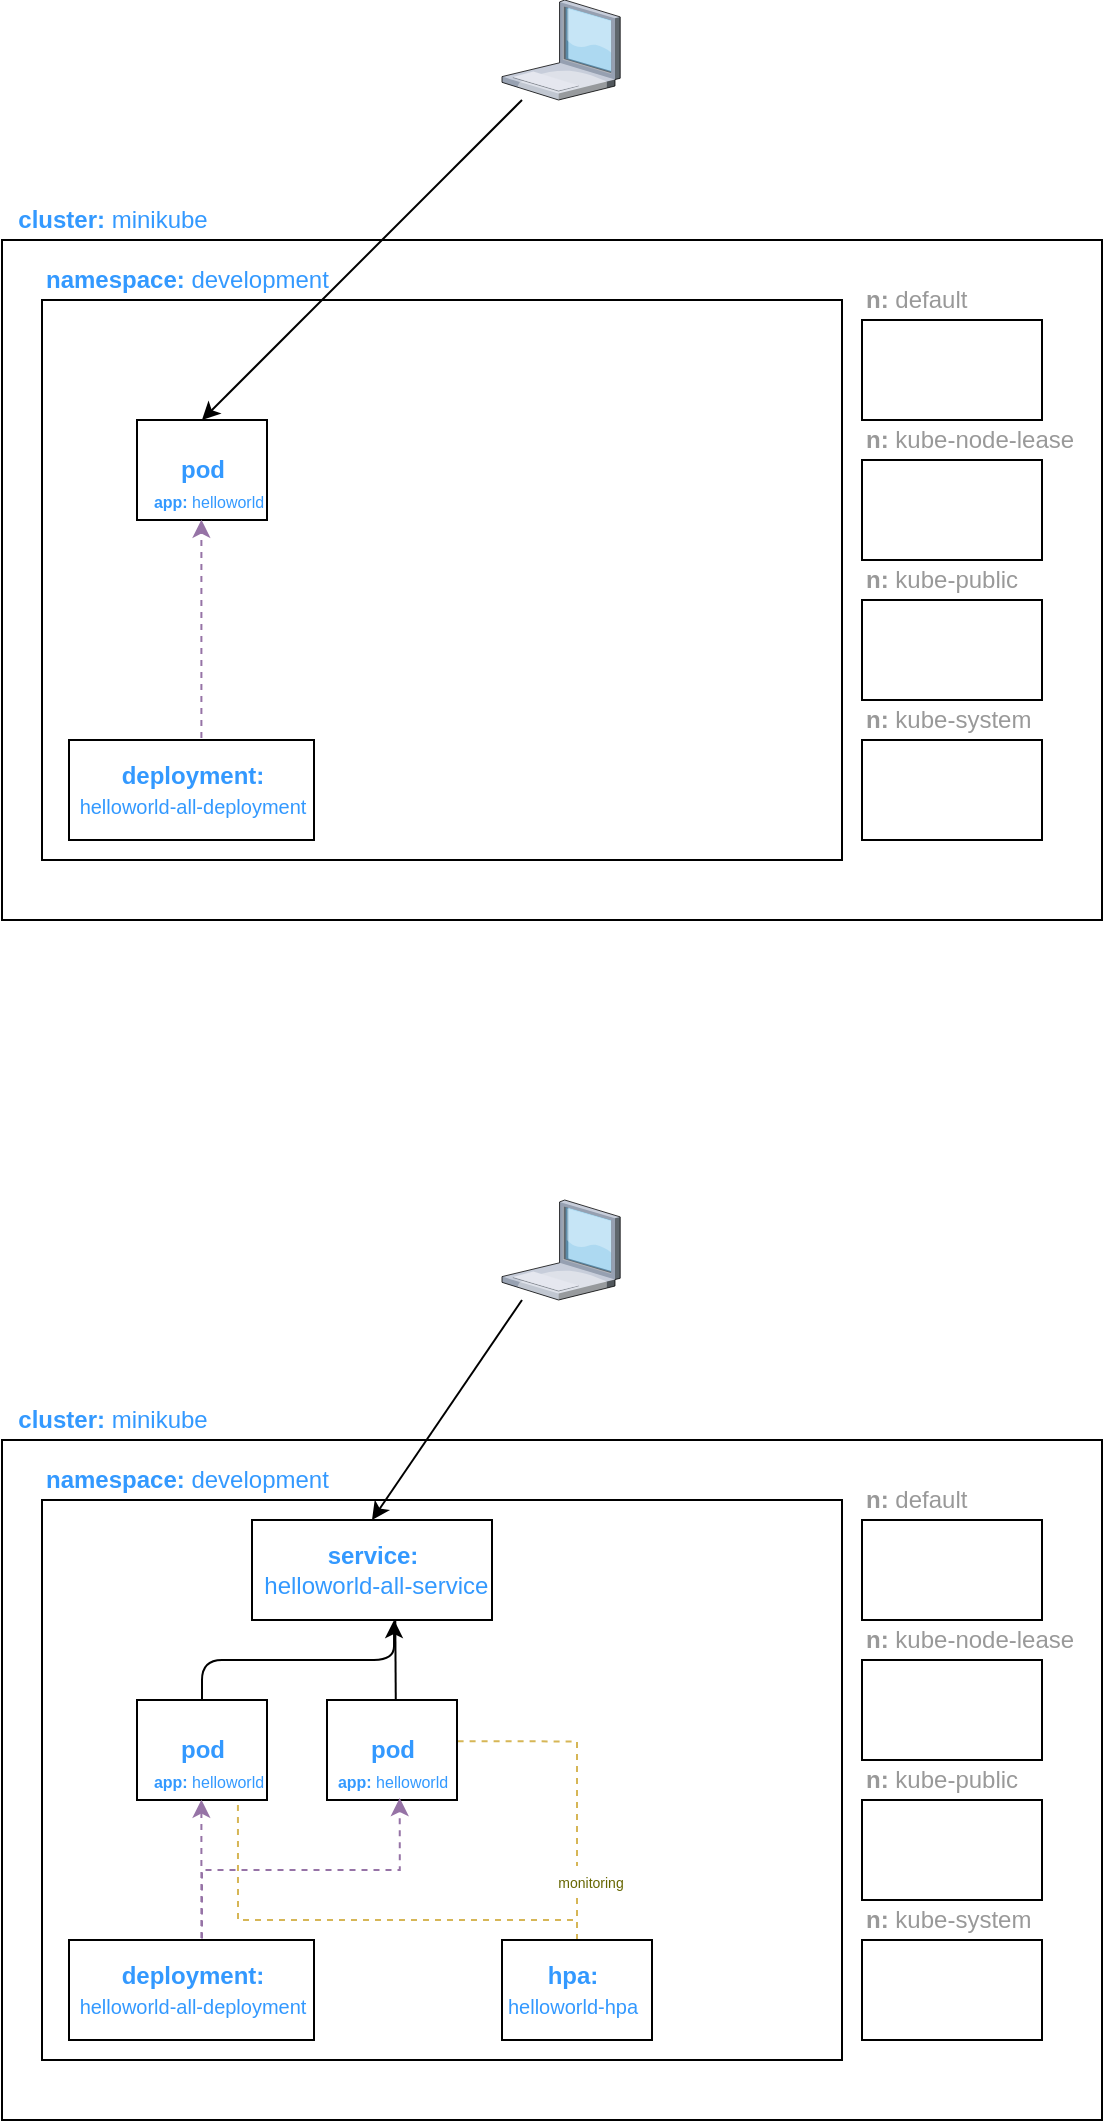 <mxfile version="12.6.5" type="device"><diagram id="9_rW-Z6s2ieLnh6qzqj9" name="Page-1"><mxGraphModel dx="1412" dy="757" grid="1" gridSize="10" guides="1" tooltips="1" connect="1" arrows="1" fold="1" page="1" pageScale="1" pageWidth="827" pageHeight="1169" math="0" shadow="0"><root><mxCell id="0"/><mxCell id="1" parent="0"/><mxCell id="R3QKzWXl0svrf_QiE07C-2" value="" style="rounded=0;whiteSpace=wrap;html=1;" parent="1" vertex="1"><mxGeometry x="120" y="180" width="550" height="340" as="geometry"/></mxCell><mxCell id="R3QKzWXl0svrf_QiE07C-3" value="cluster: &lt;span style=&quot;font-weight: normal&quot;&gt;minikube&lt;/span&gt;" style="text;html=1;align=center;verticalAlign=middle;resizable=0;points=[];autosize=1;fontStyle=1;fontColor=#3399FF;" parent="1" vertex="1"><mxGeometry x="120" y="160" width="110" height="20" as="geometry"/></mxCell><mxCell id="R3QKzWXl0svrf_QiE07C-4" value="" style="rounded=0;whiteSpace=wrap;html=1;fontColor=#3399FF;" parent="1" vertex="1"><mxGeometry x="140" y="210" width="400" height="280" as="geometry"/></mxCell><mxCell id="R3QKzWXl0svrf_QiE07C-5" value="namespace: &lt;span style=&quot;font-weight: normal&quot;&gt;development&lt;/span&gt;" style="text;html=1;align=left;verticalAlign=middle;resizable=0;points=[];autosize=1;fontStyle=1;fontColor=#3399FF;" parent="1" vertex="1"><mxGeometry x="140" y="190" width="160" height="20" as="geometry"/></mxCell><mxCell id="R3QKzWXl0svrf_QiE07C-6" value="" style="rounded=0;whiteSpace=wrap;html=1;fontColor=#3399FF;" parent="1" vertex="1"><mxGeometry x="550" y="220" width="90" height="50" as="geometry"/></mxCell><mxCell id="R3QKzWXl0svrf_QiE07C-7" value="n: &lt;span style=&quot;font-weight: normal&quot;&gt;default&lt;/span&gt;" style="text;html=1;align=left;verticalAlign=middle;resizable=0;points=[];autosize=1;fontStyle=1;fontColor=#999999;" parent="1" vertex="1"><mxGeometry x="550" y="200" width="70" height="20" as="geometry"/></mxCell><mxCell id="R3QKzWXl0svrf_QiE07C-8" value="" style="rounded=0;whiteSpace=wrap;html=1;fontColor=#3399FF;" parent="1" vertex="1"><mxGeometry x="550" y="290" width="90" height="50" as="geometry"/></mxCell><mxCell id="R3QKzWXl0svrf_QiE07C-9" value="n: &lt;span style=&quot;font-weight: 400&quot;&gt;kube-node-lease&lt;/span&gt;" style="text;html=1;align=left;verticalAlign=middle;resizable=0;points=[];autosize=1;fontStyle=1;fontColor=#999999;" parent="1" vertex="1"><mxGeometry x="550" y="270" width="120" height="20" as="geometry"/></mxCell><mxCell id="R3QKzWXl0svrf_QiE07C-10" value="" style="rounded=0;whiteSpace=wrap;html=1;fontColor=#3399FF;" parent="1" vertex="1"><mxGeometry x="550" y="360" width="90" height="50" as="geometry"/></mxCell><mxCell id="R3QKzWXl0svrf_QiE07C-11" value="n: &lt;span style=&quot;font-weight: 400&quot;&gt;kube-public&lt;br&gt;&lt;/span&gt;" style="text;html=1;align=left;verticalAlign=middle;resizable=0;points=[];autosize=1;fontStyle=1;fontColor=#999999;" parent="1" vertex="1"><mxGeometry x="550" y="340" width="90" height="20" as="geometry"/></mxCell><mxCell id="R3QKzWXl0svrf_QiE07C-12" value="" style="rounded=0;whiteSpace=wrap;html=1;fontColor=#3399FF;" parent="1" vertex="1"><mxGeometry x="550" y="430" width="90" height="50" as="geometry"/></mxCell><mxCell id="R3QKzWXl0svrf_QiE07C-13" value="n: &lt;span style=&quot;font-weight: 400&quot;&gt;kube-system&lt;/span&gt;" style="text;html=1;align=left;verticalAlign=middle;resizable=0;points=[];autosize=1;fontStyle=1;fontColor=#999999;" parent="1" vertex="1"><mxGeometry x="550" y="410" width="100" height="20" as="geometry"/></mxCell><mxCell id="CVQGnHXy1MGW3qyqrZms-3" value="" style="rounded=0;whiteSpace=wrap;html=1;" parent="1" vertex="1"><mxGeometry x="187.5" y="270" width="65" height="50" as="geometry"/></mxCell><mxCell id="CVQGnHXy1MGW3qyqrZms-4" value="pod" style="text;html=1;align=center;verticalAlign=middle;resizable=0;points=[];autosize=1;fontStyle=1;fontColor=#3399FF;" parent="1" vertex="1"><mxGeometry x="200" y="285" width="40" height="20" as="geometry"/></mxCell><mxCell id="CVQGnHXy1MGW3qyqrZms-9" value="" style="verticalLabelPosition=bottom;aspect=fixed;html=1;verticalAlign=top;strokeColor=none;align=center;outlineConnect=0;shape=mxgraph.citrix.laptop_1;" parent="1" vertex="1"><mxGeometry x="370" y="60" width="59.09" height="50" as="geometry"/></mxCell><mxCell id="CVQGnHXy1MGW3qyqrZms-10" value="" style="endArrow=classic;html=1;entryX=0.5;entryY=0;entryDx=0;entryDy=0;" parent="1" target="CVQGnHXy1MGW3qyqrZms-3" edge="1"><mxGeometry width="50" height="50" relative="1" as="geometry"><mxPoint x="380" y="110" as="sourcePoint"/><mxPoint x="305" y="220" as="targetPoint"/></mxGeometry></mxCell><mxCell id="CVQGnHXy1MGW3qyqrZms-11" value="&lt;font style=&quot;font-size: 8px&quot;&gt;app: &lt;span style=&quot;font-weight: normal&quot;&gt;helloworld&lt;/span&gt;&lt;/font&gt;" style="text;html=1;align=center;verticalAlign=middle;resizable=0;points=[];autosize=1;fontStyle=1;fontColor=#3399FF;" parent="1" vertex="1"><mxGeometry x="187.5" y="300" width="70" height="20" as="geometry"/></mxCell><mxCell id="6EXTAUGDyTOk1nLrS110-8" style="edgeStyle=orthogonalEdgeStyle;rounded=0;orthogonalLoop=1;jettySize=auto;html=1;exitX=0.5;exitY=0;exitDx=0;exitDy=0;entryX=0.46;entryY=0.992;entryDx=0;entryDy=0;entryPerimeter=0;dashed=1;fillColor=#e1d5e7;strokeColor=#9673a6;" edge="1" parent="1" source="6EXTAUGDyTOk1nLrS110-3" target="CVQGnHXy1MGW3qyqrZms-11"><mxGeometry relative="1" as="geometry"><Array as="points"><mxPoint x="220" y="430"/></Array></mxGeometry></mxCell><mxCell id="6EXTAUGDyTOk1nLrS110-3" value="" style="rounded=0;whiteSpace=wrap;html=1;fontStyle=1" vertex="1" parent="1"><mxGeometry x="153.5" y="430" width="122.5" height="50" as="geometry"/></mxCell><mxCell id="6EXTAUGDyTOk1nLrS110-4" value="deployment:&lt;br&gt;&lt;span style=&quot;font-weight: normal&quot;&gt;&lt;font style=&quot;font-size: 10px&quot;&gt;helloworld-all-deployment&lt;/font&gt;&lt;/span&gt;" style="text;html=1;align=center;verticalAlign=middle;resizable=0;points=[];autosize=1;fontStyle=1;fontColor=#3399FF;" vertex="1" parent="1"><mxGeometry x="150" y="440" width="130" height="30" as="geometry"/></mxCell><mxCell id="6EXTAUGDyTOk1nLrS110-48" value="" style="rounded=0;whiteSpace=wrap;html=1;" vertex="1" parent="1"><mxGeometry x="120" y="780" width="550" height="340" as="geometry"/></mxCell><mxCell id="6EXTAUGDyTOk1nLrS110-49" value="cluster: &lt;span style=&quot;font-weight: normal&quot;&gt;minikube&lt;/span&gt;" style="text;html=1;align=center;verticalAlign=middle;resizable=0;points=[];autosize=1;fontStyle=1;fontColor=#3399FF;" vertex="1" parent="1"><mxGeometry x="120" y="760" width="110" height="20" as="geometry"/></mxCell><mxCell id="6EXTAUGDyTOk1nLrS110-50" value="" style="rounded=0;whiteSpace=wrap;html=1;fontColor=#3399FF;" vertex="1" parent="1"><mxGeometry x="140" y="810" width="400" height="280" as="geometry"/></mxCell><mxCell id="6EXTAUGDyTOk1nLrS110-51" value="namespace: &lt;span style=&quot;font-weight: normal&quot;&gt;development&lt;/span&gt;" style="text;html=1;align=left;verticalAlign=middle;resizable=0;points=[];autosize=1;fontStyle=1;fontColor=#3399FF;" vertex="1" parent="1"><mxGeometry x="140" y="790" width="160" height="20" as="geometry"/></mxCell><mxCell id="6EXTAUGDyTOk1nLrS110-52" value="" style="rounded=0;whiteSpace=wrap;html=1;fontColor=#3399FF;" vertex="1" parent="1"><mxGeometry x="550" y="820" width="90" height="50" as="geometry"/></mxCell><mxCell id="6EXTAUGDyTOk1nLrS110-53" value="n: &lt;span style=&quot;font-weight: normal&quot;&gt;default&lt;/span&gt;" style="text;html=1;align=left;verticalAlign=middle;resizable=0;points=[];autosize=1;fontStyle=1;fontColor=#999999;" vertex="1" parent="1"><mxGeometry x="550" y="800" width="70" height="20" as="geometry"/></mxCell><mxCell id="6EXTAUGDyTOk1nLrS110-54" value="" style="rounded=0;whiteSpace=wrap;html=1;fontColor=#3399FF;" vertex="1" parent="1"><mxGeometry x="550" y="890" width="90" height="50" as="geometry"/></mxCell><mxCell id="6EXTAUGDyTOk1nLrS110-55" value="n: &lt;span style=&quot;font-weight: 400&quot;&gt;kube-node-lease&lt;/span&gt;" style="text;html=1;align=left;verticalAlign=middle;resizable=0;points=[];autosize=1;fontStyle=1;fontColor=#999999;" vertex="1" parent="1"><mxGeometry x="550" y="870" width="120" height="20" as="geometry"/></mxCell><mxCell id="6EXTAUGDyTOk1nLrS110-56" value="" style="rounded=0;whiteSpace=wrap;html=1;fontColor=#3399FF;" vertex="1" parent="1"><mxGeometry x="550" y="960" width="90" height="50" as="geometry"/></mxCell><mxCell id="6EXTAUGDyTOk1nLrS110-57" value="n: &lt;span style=&quot;font-weight: 400&quot;&gt;kube-public&lt;br&gt;&lt;/span&gt;" style="text;html=1;align=left;verticalAlign=middle;resizable=0;points=[];autosize=1;fontStyle=1;fontColor=#999999;" vertex="1" parent="1"><mxGeometry x="550" y="940" width="90" height="20" as="geometry"/></mxCell><mxCell id="6EXTAUGDyTOk1nLrS110-58" value="" style="rounded=0;whiteSpace=wrap;html=1;fontColor=#3399FF;" vertex="1" parent="1"><mxGeometry x="550" y="1030" width="90" height="50" as="geometry"/></mxCell><mxCell id="6EXTAUGDyTOk1nLrS110-59" value="n: &lt;span style=&quot;font-weight: 400&quot;&gt;kube-system&lt;/span&gt;" style="text;html=1;align=left;verticalAlign=middle;resizable=0;points=[];autosize=1;fontStyle=1;fontColor=#999999;" vertex="1" parent="1"><mxGeometry x="550" y="1010" width="100" height="20" as="geometry"/></mxCell><mxCell id="6EXTAUGDyTOk1nLrS110-60" value="" style="rounded=0;whiteSpace=wrap;html=1;" vertex="1" parent="1"><mxGeometry x="245" y="820" width="120" height="50" as="geometry"/></mxCell><mxCell id="6EXTAUGDyTOk1nLrS110-61" value="service:&lt;br&gt;&lt;div&gt;&lt;span&gt;&amp;nbsp;&lt;/span&gt;&lt;span style=&quot;font-weight: normal&quot;&gt;helloworld-all-service&lt;/span&gt;&lt;/div&gt;" style="text;html=1;align=center;verticalAlign=middle;resizable=0;points=[];autosize=1;fontStyle=1;fontColor=#3399FF;" vertex="1" parent="1"><mxGeometry x="240" y="830" width="130" height="30" as="geometry"/></mxCell><mxCell id="6EXTAUGDyTOk1nLrS110-62" value="" style="rounded=0;whiteSpace=wrap;html=1;" vertex="1" parent="1"><mxGeometry x="187.5" y="910" width="65" height="50" as="geometry"/></mxCell><mxCell id="6EXTAUGDyTOk1nLrS110-63" value="pod" style="text;html=1;align=center;verticalAlign=middle;resizable=0;points=[];autosize=1;fontStyle=1;fontColor=#3399FF;" vertex="1" parent="1"><mxGeometry x="200" y="925" width="40" height="20" as="geometry"/></mxCell><mxCell id="6EXTAUGDyTOk1nLrS110-64" value="" style="rounded=0;whiteSpace=wrap;html=1;fontStyle=1" vertex="1" parent="1"><mxGeometry x="282.5" y="910" width="65" height="50" as="geometry"/></mxCell><mxCell id="6EXTAUGDyTOk1nLrS110-65" value="pod" style="text;html=1;align=center;verticalAlign=middle;resizable=0;points=[];autosize=1;fontStyle=1;fontColor=#3399FF;" vertex="1" parent="1"><mxGeometry x="295" y="925" width="40" height="20" as="geometry"/></mxCell><mxCell id="6EXTAUGDyTOk1nLrS110-66" value="" style="endArrow=classic;html=1;exitX=0.5;exitY=0;exitDx=0;exitDy=0;entryX=0.592;entryY=1;entryDx=0;entryDy=0;entryPerimeter=0;" edge="1" source="6EXTAUGDyTOk1nLrS110-62" target="6EXTAUGDyTOk1nLrS110-60" parent="1"><mxGeometry width="50" height="50" relative="1" as="geometry"><mxPoint x="270" y="920" as="sourcePoint"/><mxPoint x="320" y="870" as="targetPoint"/><Array as="points"><mxPoint x="220" y="890"/><mxPoint x="316" y="890"/></Array></mxGeometry></mxCell><mxCell id="6EXTAUGDyTOk1nLrS110-67" value="" style="endArrow=none;html=1;exitX=0.529;exitY=-0.011;exitDx=0;exitDy=0;entryX=0.597;entryY=1.011;entryDx=0;entryDy=0;entryPerimeter=0;exitPerimeter=0;" edge="1" source="6EXTAUGDyTOk1nLrS110-64" target="6EXTAUGDyTOk1nLrS110-60" parent="1"><mxGeometry width="50" height="50" relative="1" as="geometry"><mxPoint x="370" y="1030" as="sourcePoint"/><mxPoint x="315" y="880" as="targetPoint"/></mxGeometry></mxCell><mxCell id="6EXTAUGDyTOk1nLrS110-68" value="" style="verticalLabelPosition=bottom;aspect=fixed;html=1;verticalAlign=top;strokeColor=none;align=center;outlineConnect=0;shape=mxgraph.citrix.laptop_1;" vertex="1" parent="1"><mxGeometry x="370" y="660" width="59.09" height="50" as="geometry"/></mxCell><mxCell id="6EXTAUGDyTOk1nLrS110-69" value="" style="endArrow=classic;html=1;entryX=0.5;entryY=0;entryDx=0;entryDy=0;" edge="1" target="6EXTAUGDyTOk1nLrS110-60" parent="1"><mxGeometry width="50" height="50" relative="1" as="geometry"><mxPoint x="380" y="710" as="sourcePoint"/><mxPoint x="330" y="720" as="targetPoint"/></mxGeometry></mxCell><mxCell id="6EXTAUGDyTOk1nLrS110-70" value="&lt;font style=&quot;font-size: 8px&quot;&gt;app: &lt;span style=&quot;font-weight: normal&quot;&gt;helloworld&lt;/span&gt;&lt;/font&gt;" style="text;html=1;align=center;verticalAlign=middle;resizable=0;points=[];autosize=1;fontStyle=1;fontColor=#3399FF;" vertex="1" parent="1"><mxGeometry x="187.5" y="940" width="70" height="20" as="geometry"/></mxCell><mxCell id="6EXTAUGDyTOk1nLrS110-71" value="&lt;font style=&quot;font-size: 8px&quot;&gt;app: &lt;span style=&quot;font-weight: normal&quot;&gt;helloworld&lt;/span&gt;&lt;/font&gt;" style="text;html=1;align=center;verticalAlign=middle;resizable=0;points=[];autosize=1;fontStyle=1;fontColor=#3399FF;" vertex="1" parent="1"><mxGeometry x="280" y="940" width="70" height="20" as="geometry"/></mxCell><mxCell id="6EXTAUGDyTOk1nLrS110-72" style="edgeStyle=orthogonalEdgeStyle;rounded=0;orthogonalLoop=1;jettySize=auto;html=1;exitX=0.5;exitY=0;exitDx=0;exitDy=0;entryX=0.721;entryY=1;entryDx=0;entryDy=0;entryPerimeter=0;dashed=1;endArrow=none;endFill=0;fillColor=#fff2cc;strokeColor=#d6b656;" edge="1" source="6EXTAUGDyTOk1nLrS110-75" target="6EXTAUGDyTOk1nLrS110-70" parent="1"><mxGeometry relative="1" as="geometry"><Array as="points"><mxPoint x="408" y="1020"/><mxPoint x="238" y="1020"/></Array></mxGeometry></mxCell><mxCell id="6EXTAUGDyTOk1nLrS110-73" style="edgeStyle=orthogonalEdgeStyle;rounded=0;orthogonalLoop=1;jettySize=auto;html=1;exitX=0.5;exitY=0;exitDx=0;exitDy=0;entryX=1.008;entryY=0.413;entryDx=0;entryDy=0;entryPerimeter=0;dashed=1;endArrow=none;endFill=0;fillColor=#fff2cc;strokeColor=#d6b656;" edge="1" source="6EXTAUGDyTOk1nLrS110-75" target="6EXTAUGDyTOk1nLrS110-64" parent="1"><mxGeometry relative="1" as="geometry"/></mxCell><mxCell id="6EXTAUGDyTOk1nLrS110-74" value="&lt;font style=&quot;font-size: 7px&quot; color=&quot;#666600&quot;&gt;monitoring&lt;/font&gt;" style="text;html=1;align=center;verticalAlign=middle;resizable=0;points=[];labelBackgroundColor=#ffffff;" vertex="1" connectable="0" parent="6EXTAUGDyTOk1nLrS110-73"><mxGeometry x="-0.719" y="-1" relative="1" as="geometry"><mxPoint x="4.83" y="-7.67" as="offset"/></mxGeometry></mxCell><mxCell id="6EXTAUGDyTOk1nLrS110-75" value="" style="rounded=0;whiteSpace=wrap;html=1;fontStyle=1" vertex="1" parent="1"><mxGeometry x="370" y="1030" width="75" height="50" as="geometry"/></mxCell><mxCell id="6EXTAUGDyTOk1nLrS110-76" value="hpa:&lt;br&gt;&lt;span style=&quot;font-weight: normal&quot;&gt;&lt;font style=&quot;font-size: 10px&quot;&gt;helloworld-hpa&lt;/font&gt;&lt;/span&gt;" style="text;html=1;align=center;verticalAlign=middle;resizable=0;points=[];autosize=1;fontStyle=1;fontColor=#3399FF;" vertex="1" parent="1"><mxGeometry x="365" y="1040" width="80" height="30" as="geometry"/></mxCell><mxCell id="6EXTAUGDyTOk1nLrS110-77" style="edgeStyle=orthogonalEdgeStyle;rounded=0;orthogonalLoop=1;jettySize=auto;html=1;exitX=0.5;exitY=0;exitDx=0;exitDy=0;entryX=0.46;entryY=0.992;entryDx=0;entryDy=0;entryPerimeter=0;dashed=1;fillColor=#e1d5e7;strokeColor=#9673a6;" edge="1" source="6EXTAUGDyTOk1nLrS110-79" target="6EXTAUGDyTOk1nLrS110-70" parent="1"><mxGeometry relative="1" as="geometry"><Array as="points"><mxPoint x="220" y="1030"/></Array></mxGeometry></mxCell><mxCell id="6EXTAUGDyTOk1nLrS110-78" style="edgeStyle=orthogonalEdgeStyle;rounded=0;orthogonalLoop=1;jettySize=auto;html=1;exitX=0.5;exitY=0;exitDx=0;exitDy=0;entryX=0.555;entryY=0.95;entryDx=0;entryDy=0;entryPerimeter=0;dashed=1;fillColor=#e1d5e7;strokeColor=#9673a6;" edge="1" source="6EXTAUGDyTOk1nLrS110-79" target="6EXTAUGDyTOk1nLrS110-71" parent="1"><mxGeometry relative="1" as="geometry"><Array as="points"><mxPoint x="220" y="1030"/><mxPoint x="220" y="995"/><mxPoint x="319" y="995"/></Array></mxGeometry></mxCell><mxCell id="6EXTAUGDyTOk1nLrS110-79" value="" style="rounded=0;whiteSpace=wrap;html=1;fontStyle=1" vertex="1" parent="1"><mxGeometry x="153.5" y="1030" width="122.5" height="50" as="geometry"/></mxCell><mxCell id="6EXTAUGDyTOk1nLrS110-80" value="deployment:&lt;br&gt;&lt;span style=&quot;font-weight: normal&quot;&gt;&lt;font style=&quot;font-size: 10px&quot;&gt;helloworld-all-deployment&lt;/font&gt;&lt;/span&gt;" style="text;html=1;align=center;verticalAlign=middle;resizable=0;points=[];autosize=1;fontStyle=1;fontColor=#3399FF;" vertex="1" parent="1"><mxGeometry x="150" y="1040" width="130" height="30" as="geometry"/></mxCell></root></mxGraphModel></diagram></mxfile>